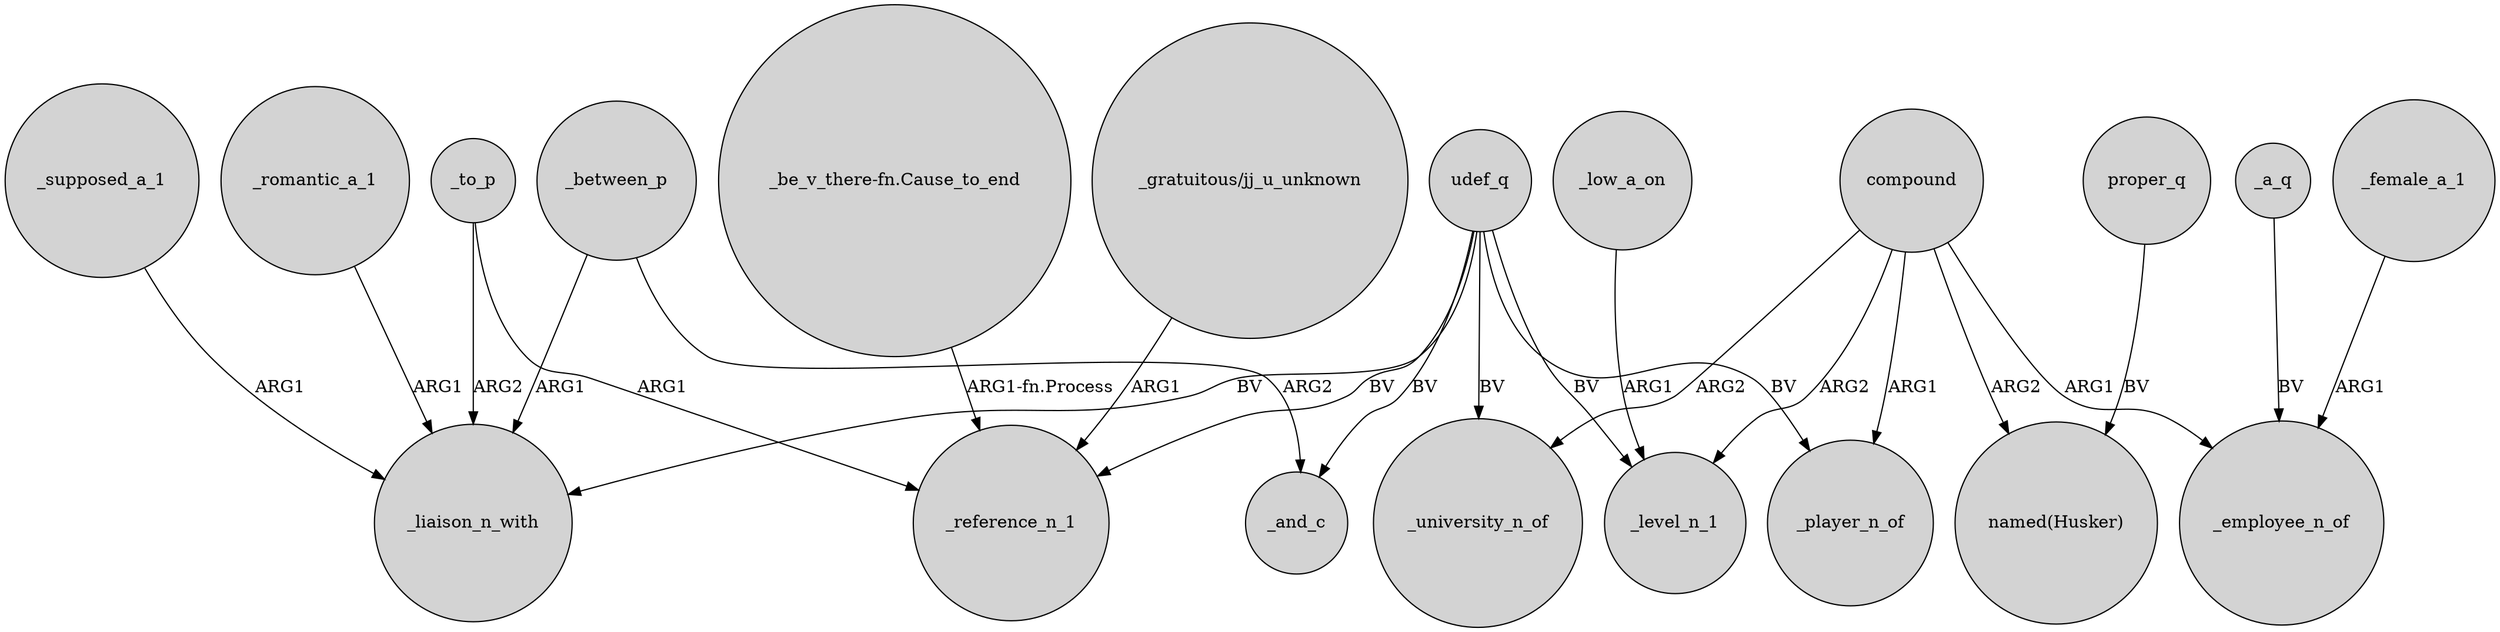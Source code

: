 digraph {
	node [shape=circle style=filled]
	udef_q -> _liaison_n_with [label=BV]
	compound -> _player_n_of [label=ARG1]
	compound -> _university_n_of [label=ARG2]
	proper_q -> "named(Husker)" [label=BV]
	"_gratuitous/jj_u_unknown" -> _reference_n_1 [label=ARG1]
	_low_a_on -> _level_n_1 [label=ARG1]
	compound -> _employee_n_of [label=ARG1]
	_to_p -> _reference_n_1 [label=ARG1]
	_romantic_a_1 -> _liaison_n_with [label=ARG1]
	udef_q -> _and_c [label=BV]
	_female_a_1 -> _employee_n_of [label=ARG1]
	compound -> _level_n_1 [label=ARG2]
	_between_p -> _liaison_n_with [label=ARG1]
	"_be_v_there-fn.Cause_to_end" -> _reference_n_1 [label="ARG1-fn.Process"]
	udef_q -> _level_n_1 [label=BV]
	compound -> "named(Husker)" [label=ARG2]
	_supposed_a_1 -> _liaison_n_with [label=ARG1]
	udef_q -> _player_n_of [label=BV]
	udef_q -> _reference_n_1 [label=BV]
	_to_p -> _liaison_n_with [label=ARG2]
	udef_q -> _university_n_of [label=BV]
	_a_q -> _employee_n_of [label=BV]
	_between_p -> _and_c [label=ARG2]
}
